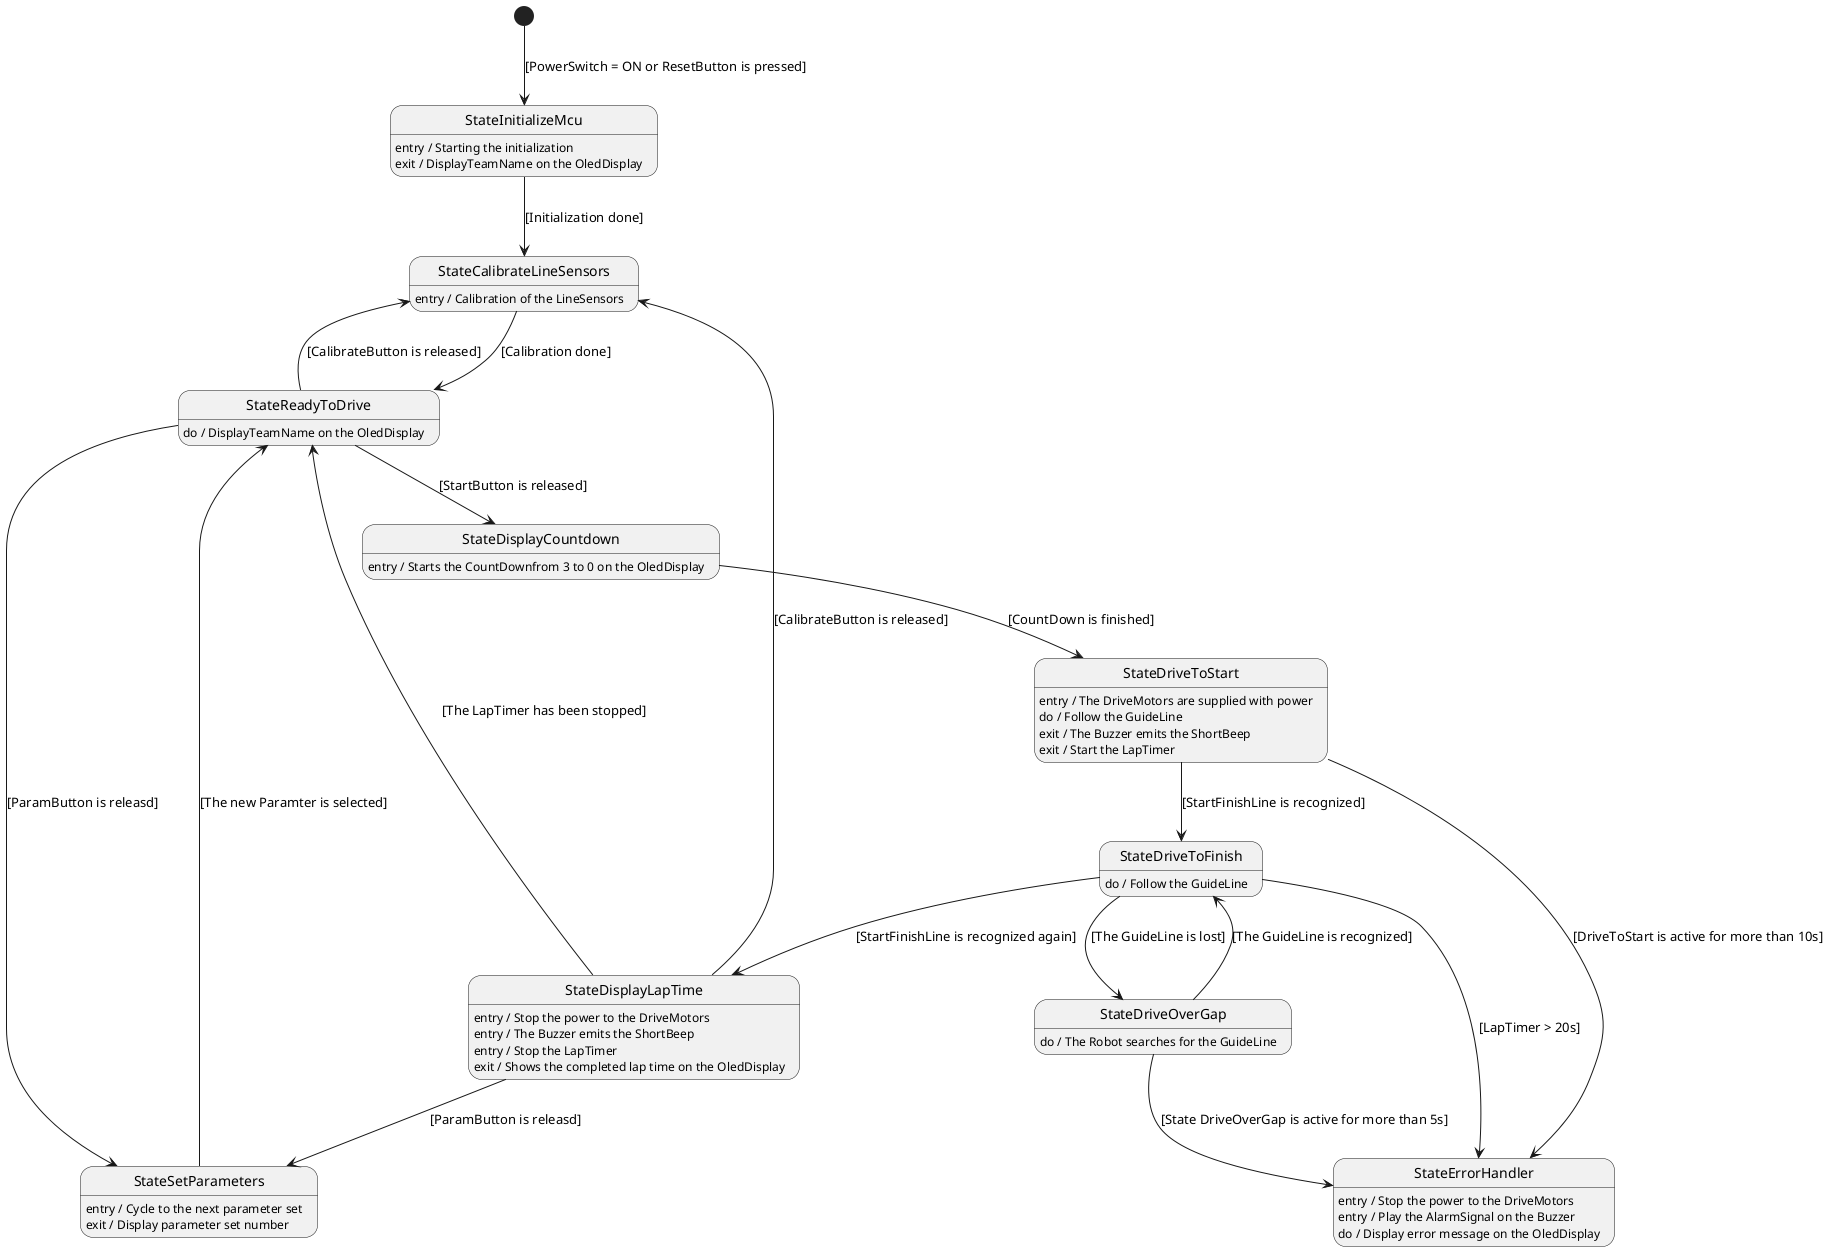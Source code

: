 @startuml
[*] --> StateInitializeMcu : [PowerSwitch = ON or ResetButton is pressed]
StateInitializeMcu : entry / Starting the initialization
StateInitializeMcu : exit / DisplayTeamName on the OledDisplay

StateInitializeMcu --> StateCalibrateLineSensors : [Initialization done]
StateCalibrateLineSensors : entry / Calibration of the LineSensors

StateReadyToDrive --> StateDisplayCountdown : [StartButton is released]
StateReadyToDrive --> StateCalibrateLineSensors : [CalibrateButton is released]
StateSetParameters --> StateReadyToDrive : [The new Paramter is selected]
StateReadyToDrive : do / DisplayTeamName on the OledDisplay

StateCalibrateLineSensors --> StateReadyToDrive : [Calibration done]
StateDisplayCountdown: entry / Starts the CountDownfrom 3 to 0 on the OledDisplay

StateDisplayCountdown --> StateDriveToStart : [CountDown is finished]

StateDriveToStart: entry / The DriveMotors are supplied with power 
StateDriveToStart: do / Follow the GuideLine 
StateDriveToStart: exit / The Buzzer emits the ShortBeep
StateDriveToStart: exit / Start the LapTimer

StateDriveToStart --> StateDriveToFinish : [StartFinishLine is recognized]
StateDriveToFinish : do / Follow the GuideLine 

StateDriveToFinish --> StateDriveOverGap : [The GuideLine is lost]
StateDriveOverGap  --> StateDriveToFinish : [The GuideLine is recognized]
StateDriveOverGap : do / The Robot searches for the GuideLine

StateDriveToFinish --> StateDisplayLapTime : [StartFinishLine is recognized again]
StateDisplayLapTime --> StateCalibrateLineSensors : [CalibrateButton is released]
StateDisplayLapTime  --> StateReadyToDrive : [The LapTimer has been stopped] 
StateDisplayLapTime : entry / Stop the power to the DriveMotors
StateDisplayLapTime : entry / The Buzzer emits the ShortBeep
StateDisplayLapTime : entry / Stop the LapTimer 
StateDisplayLapTime : exit / Shows the completed lap time on the OledDisplay

StateDisplayLapTime  --> StateSetParameters :[ParamButton is releasd]
StateReadyToDrive --> StateSetParameters :[ParamButton is releasd]
StateSetParameters: entry / Cycle to the next parameter set
StateSetParameters: exit / Display parameter set number

StateDriveToFinish --> StateErrorHandler : [LapTimer > 20s]
StateDriveToStart --> StateErrorHandler : [DriveToStart is active for more than 10s]
StateDriveOverGap --> StateErrorHandler : [State DriveOverGap is active for more than 5s]
StateErrorHandler: entry / Stop the power to the DriveMotors
StateErrorHandler: entry / Play the AlarmSignal on the Buzzer
StateErrorHandler: do / Display error message on the OledDisplay

@enduml